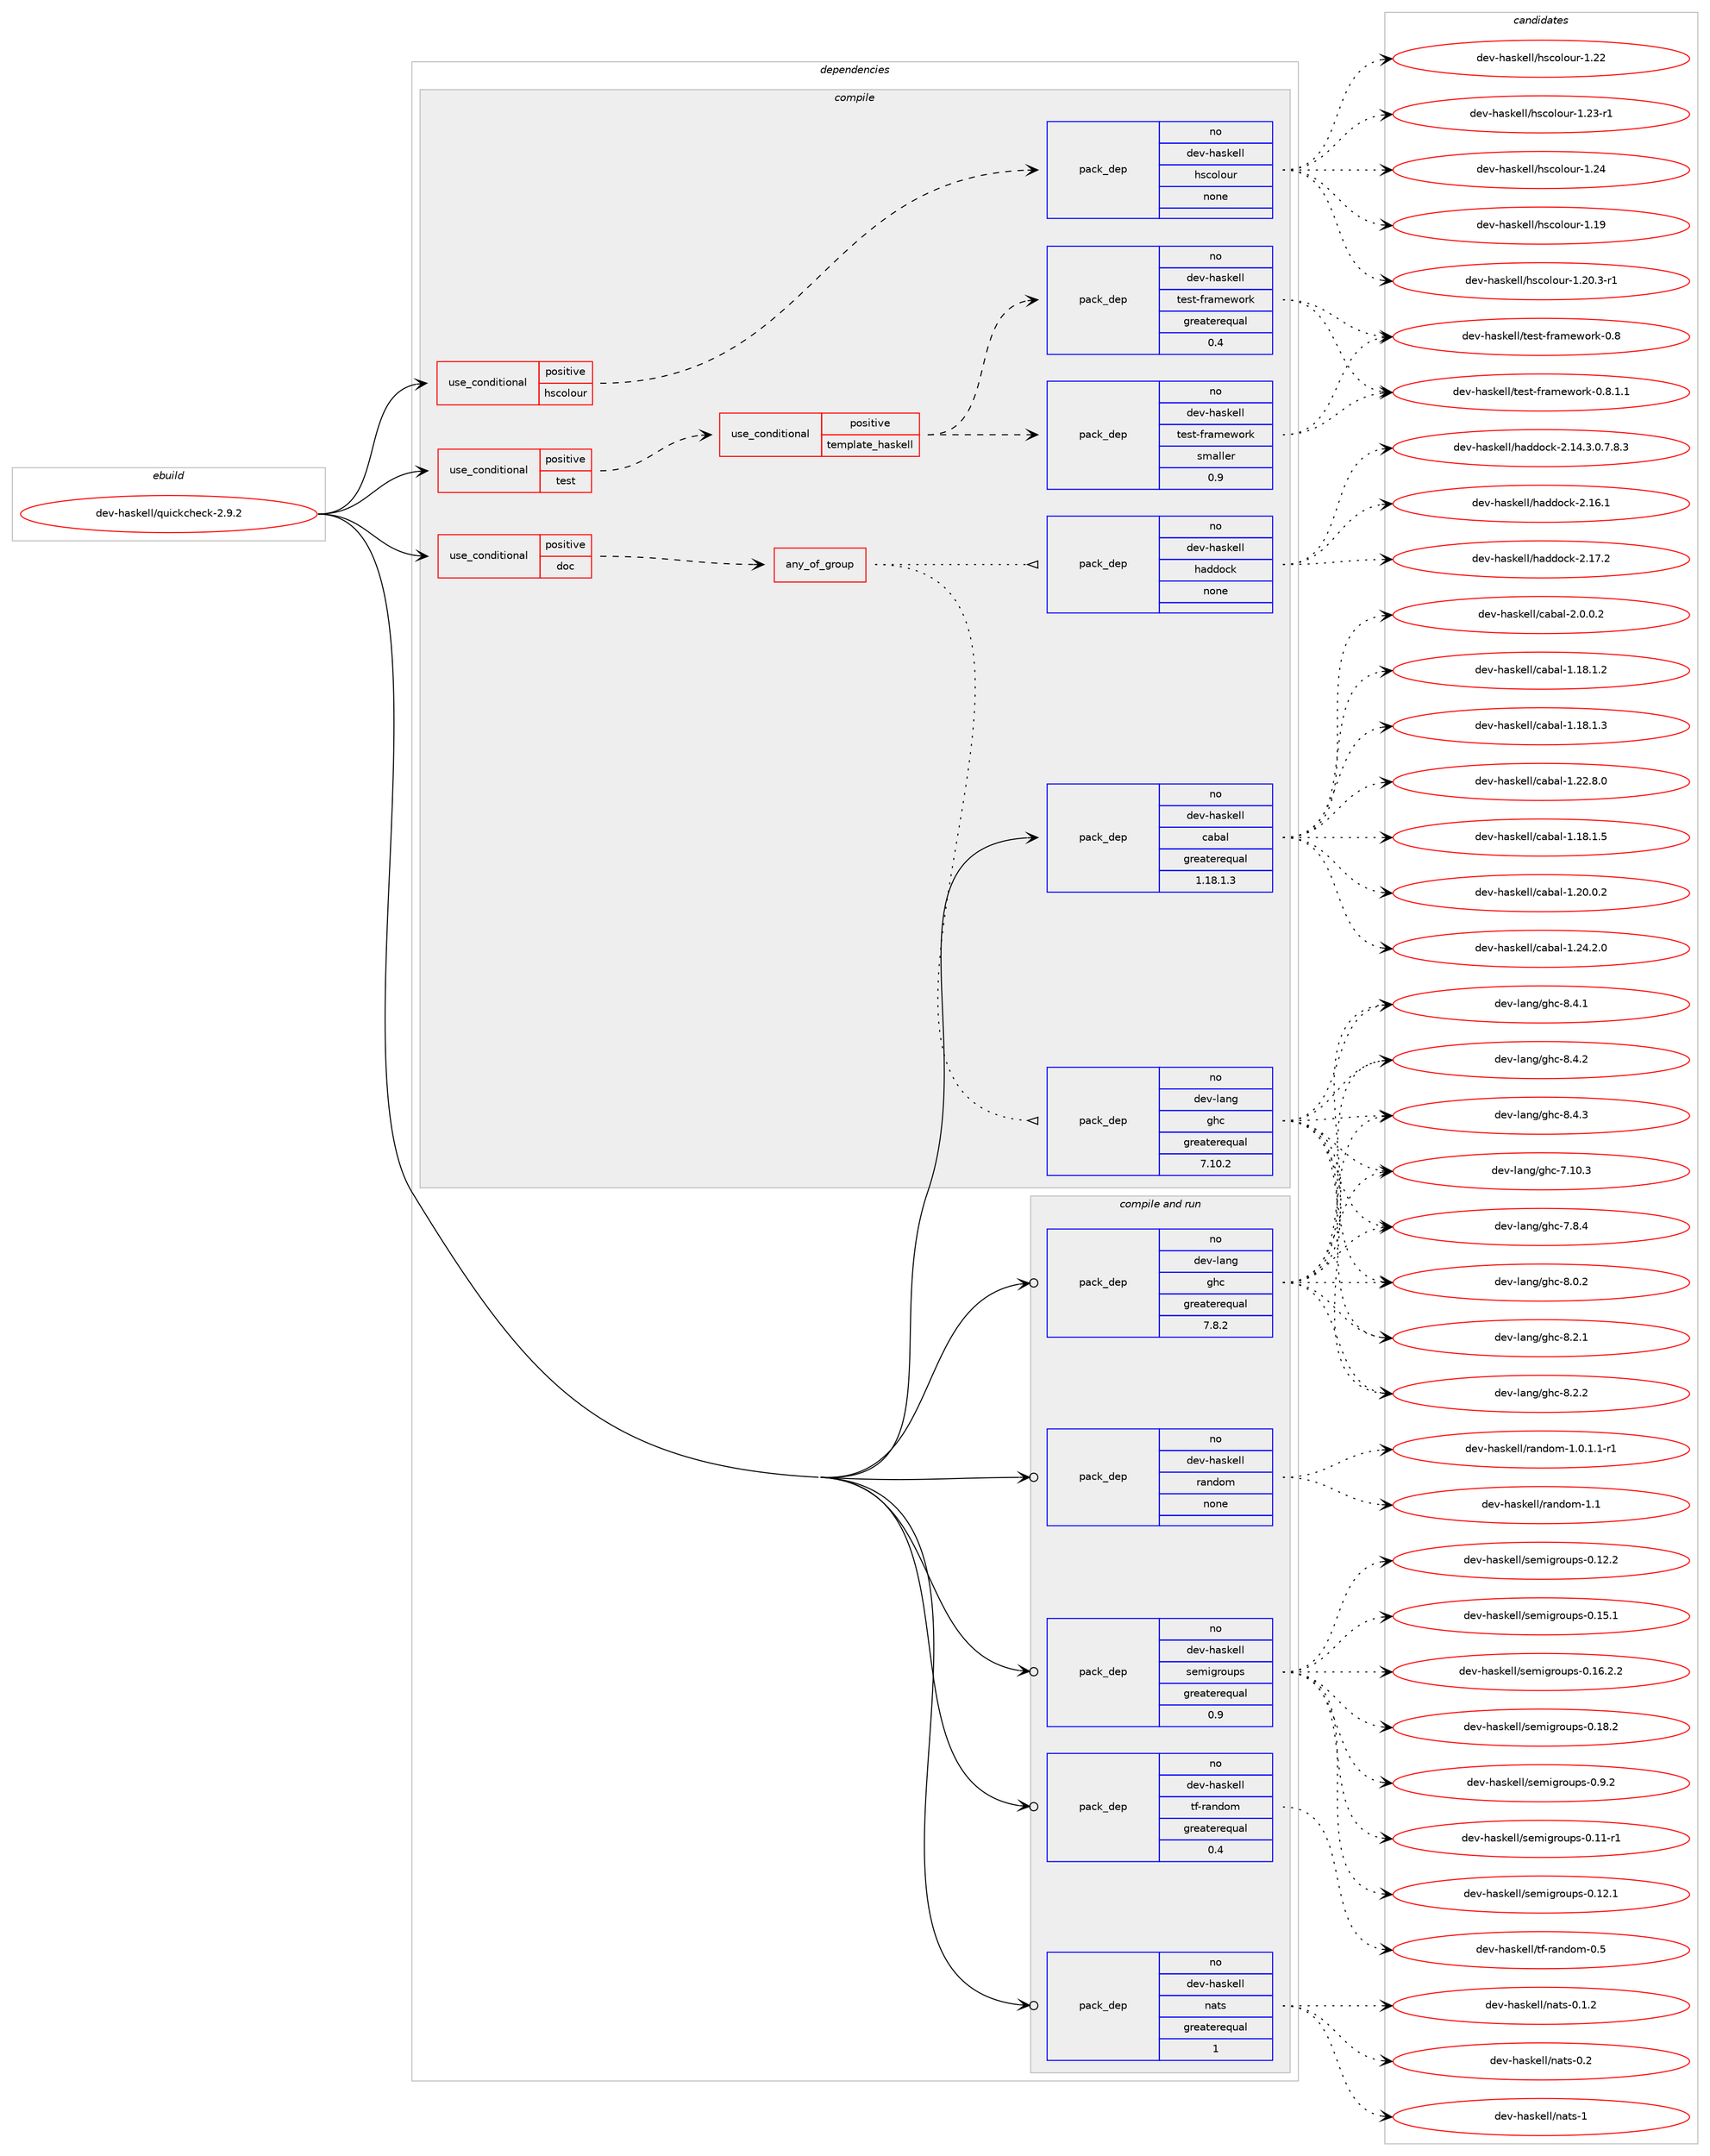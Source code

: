 digraph prolog {

# *************
# Graph options
# *************

newrank=true;
concentrate=true;
compound=true;
graph [rankdir=LR,fontname=Helvetica,fontsize=10,ranksep=1.5];#, ranksep=2.5, nodesep=0.2];
edge  [arrowhead=vee];
node  [fontname=Helvetica,fontsize=10];

# **********
# The ebuild
# **********

subgraph cluster_leftcol {
color=gray;
rank=same;
label=<<i>ebuild</i>>;
id [label="dev-haskell/quickcheck-2.9.2", color=red, width=4, href="../dev-haskell/quickcheck-2.9.2.svg"];
}

# ****************
# The dependencies
# ****************

subgraph cluster_midcol {
color=gray;
label=<<i>dependencies</i>>;
subgraph cluster_compile {
fillcolor="#eeeeee";
style=filled;
label=<<i>compile</i>>;
subgraph cond361151 {
dependency1342256 [label=<<TABLE BORDER="0" CELLBORDER="1" CELLSPACING="0" CELLPADDING="4"><TR><TD ROWSPAN="3" CELLPADDING="10">use_conditional</TD></TR><TR><TD>positive</TD></TR><TR><TD>doc</TD></TR></TABLE>>, shape=none, color=red];
subgraph any21432 {
dependency1342257 [label=<<TABLE BORDER="0" CELLBORDER="1" CELLSPACING="0" CELLPADDING="4"><TR><TD CELLPADDING="10">any_of_group</TD></TR></TABLE>>, shape=none, color=red];subgraph pack959121 {
dependency1342258 [label=<<TABLE BORDER="0" CELLBORDER="1" CELLSPACING="0" CELLPADDING="4" WIDTH="220"><TR><TD ROWSPAN="6" CELLPADDING="30">pack_dep</TD></TR><TR><TD WIDTH="110">no</TD></TR><TR><TD>dev-haskell</TD></TR><TR><TD>haddock</TD></TR><TR><TD>none</TD></TR><TR><TD></TD></TR></TABLE>>, shape=none, color=blue];
}
dependency1342257:e -> dependency1342258:w [weight=20,style="dotted",arrowhead="oinv"];
subgraph pack959122 {
dependency1342259 [label=<<TABLE BORDER="0" CELLBORDER="1" CELLSPACING="0" CELLPADDING="4" WIDTH="220"><TR><TD ROWSPAN="6" CELLPADDING="30">pack_dep</TD></TR><TR><TD WIDTH="110">no</TD></TR><TR><TD>dev-lang</TD></TR><TR><TD>ghc</TD></TR><TR><TD>greaterequal</TD></TR><TR><TD>7.10.2</TD></TR></TABLE>>, shape=none, color=blue];
}
dependency1342257:e -> dependency1342259:w [weight=20,style="dotted",arrowhead="oinv"];
}
dependency1342256:e -> dependency1342257:w [weight=20,style="dashed",arrowhead="vee"];
}
id:e -> dependency1342256:w [weight=20,style="solid",arrowhead="vee"];
subgraph cond361152 {
dependency1342260 [label=<<TABLE BORDER="0" CELLBORDER="1" CELLSPACING="0" CELLPADDING="4"><TR><TD ROWSPAN="3" CELLPADDING="10">use_conditional</TD></TR><TR><TD>positive</TD></TR><TR><TD>hscolour</TD></TR></TABLE>>, shape=none, color=red];
subgraph pack959123 {
dependency1342261 [label=<<TABLE BORDER="0" CELLBORDER="1" CELLSPACING="0" CELLPADDING="4" WIDTH="220"><TR><TD ROWSPAN="6" CELLPADDING="30">pack_dep</TD></TR><TR><TD WIDTH="110">no</TD></TR><TR><TD>dev-haskell</TD></TR><TR><TD>hscolour</TD></TR><TR><TD>none</TD></TR><TR><TD></TD></TR></TABLE>>, shape=none, color=blue];
}
dependency1342260:e -> dependency1342261:w [weight=20,style="dashed",arrowhead="vee"];
}
id:e -> dependency1342260:w [weight=20,style="solid",arrowhead="vee"];
subgraph cond361153 {
dependency1342262 [label=<<TABLE BORDER="0" CELLBORDER="1" CELLSPACING="0" CELLPADDING="4"><TR><TD ROWSPAN="3" CELLPADDING="10">use_conditional</TD></TR><TR><TD>positive</TD></TR><TR><TD>test</TD></TR></TABLE>>, shape=none, color=red];
subgraph cond361154 {
dependency1342263 [label=<<TABLE BORDER="0" CELLBORDER="1" CELLSPACING="0" CELLPADDING="4"><TR><TD ROWSPAN="3" CELLPADDING="10">use_conditional</TD></TR><TR><TD>positive</TD></TR><TR><TD>template_haskell</TD></TR></TABLE>>, shape=none, color=red];
subgraph pack959124 {
dependency1342264 [label=<<TABLE BORDER="0" CELLBORDER="1" CELLSPACING="0" CELLPADDING="4" WIDTH="220"><TR><TD ROWSPAN="6" CELLPADDING="30">pack_dep</TD></TR><TR><TD WIDTH="110">no</TD></TR><TR><TD>dev-haskell</TD></TR><TR><TD>test-framework</TD></TR><TR><TD>greaterequal</TD></TR><TR><TD>0.4</TD></TR></TABLE>>, shape=none, color=blue];
}
dependency1342263:e -> dependency1342264:w [weight=20,style="dashed",arrowhead="vee"];
subgraph pack959125 {
dependency1342265 [label=<<TABLE BORDER="0" CELLBORDER="1" CELLSPACING="0" CELLPADDING="4" WIDTH="220"><TR><TD ROWSPAN="6" CELLPADDING="30">pack_dep</TD></TR><TR><TD WIDTH="110">no</TD></TR><TR><TD>dev-haskell</TD></TR><TR><TD>test-framework</TD></TR><TR><TD>smaller</TD></TR><TR><TD>0.9</TD></TR></TABLE>>, shape=none, color=blue];
}
dependency1342263:e -> dependency1342265:w [weight=20,style="dashed",arrowhead="vee"];
}
dependency1342262:e -> dependency1342263:w [weight=20,style="dashed",arrowhead="vee"];
}
id:e -> dependency1342262:w [weight=20,style="solid",arrowhead="vee"];
subgraph pack959126 {
dependency1342266 [label=<<TABLE BORDER="0" CELLBORDER="1" CELLSPACING="0" CELLPADDING="4" WIDTH="220"><TR><TD ROWSPAN="6" CELLPADDING="30">pack_dep</TD></TR><TR><TD WIDTH="110">no</TD></TR><TR><TD>dev-haskell</TD></TR><TR><TD>cabal</TD></TR><TR><TD>greaterequal</TD></TR><TR><TD>1.18.1.3</TD></TR></TABLE>>, shape=none, color=blue];
}
id:e -> dependency1342266:w [weight=20,style="solid",arrowhead="vee"];
}
subgraph cluster_compileandrun {
fillcolor="#eeeeee";
style=filled;
label=<<i>compile and run</i>>;
subgraph pack959127 {
dependency1342267 [label=<<TABLE BORDER="0" CELLBORDER="1" CELLSPACING="0" CELLPADDING="4" WIDTH="220"><TR><TD ROWSPAN="6" CELLPADDING="30">pack_dep</TD></TR><TR><TD WIDTH="110">no</TD></TR><TR><TD>dev-haskell</TD></TR><TR><TD>nats</TD></TR><TR><TD>greaterequal</TD></TR><TR><TD>1</TD></TR></TABLE>>, shape=none, color=blue];
}
id:e -> dependency1342267:w [weight=20,style="solid",arrowhead="odotvee"];
subgraph pack959128 {
dependency1342268 [label=<<TABLE BORDER="0" CELLBORDER="1" CELLSPACING="0" CELLPADDING="4" WIDTH="220"><TR><TD ROWSPAN="6" CELLPADDING="30">pack_dep</TD></TR><TR><TD WIDTH="110">no</TD></TR><TR><TD>dev-haskell</TD></TR><TR><TD>random</TD></TR><TR><TD>none</TD></TR><TR><TD></TD></TR></TABLE>>, shape=none, color=blue];
}
id:e -> dependency1342268:w [weight=20,style="solid",arrowhead="odotvee"];
subgraph pack959129 {
dependency1342269 [label=<<TABLE BORDER="0" CELLBORDER="1" CELLSPACING="0" CELLPADDING="4" WIDTH="220"><TR><TD ROWSPAN="6" CELLPADDING="30">pack_dep</TD></TR><TR><TD WIDTH="110">no</TD></TR><TR><TD>dev-haskell</TD></TR><TR><TD>semigroups</TD></TR><TR><TD>greaterequal</TD></TR><TR><TD>0.9</TD></TR></TABLE>>, shape=none, color=blue];
}
id:e -> dependency1342269:w [weight=20,style="solid",arrowhead="odotvee"];
subgraph pack959130 {
dependency1342270 [label=<<TABLE BORDER="0" CELLBORDER="1" CELLSPACING="0" CELLPADDING="4" WIDTH="220"><TR><TD ROWSPAN="6" CELLPADDING="30">pack_dep</TD></TR><TR><TD WIDTH="110">no</TD></TR><TR><TD>dev-haskell</TD></TR><TR><TD>tf-random</TD></TR><TR><TD>greaterequal</TD></TR><TR><TD>0.4</TD></TR></TABLE>>, shape=none, color=blue];
}
id:e -> dependency1342270:w [weight=20,style="solid",arrowhead="odotvee"];
subgraph pack959131 {
dependency1342271 [label=<<TABLE BORDER="0" CELLBORDER="1" CELLSPACING="0" CELLPADDING="4" WIDTH="220"><TR><TD ROWSPAN="6" CELLPADDING="30">pack_dep</TD></TR><TR><TD WIDTH="110">no</TD></TR><TR><TD>dev-lang</TD></TR><TR><TD>ghc</TD></TR><TR><TD>greaterequal</TD></TR><TR><TD>7.8.2</TD></TR></TABLE>>, shape=none, color=blue];
}
id:e -> dependency1342271:w [weight=20,style="solid",arrowhead="odotvee"];
}
subgraph cluster_run {
fillcolor="#eeeeee";
style=filled;
label=<<i>run</i>>;
}
}

# **************
# The candidates
# **************

subgraph cluster_choices {
rank=same;
color=gray;
label=<<i>candidates</i>>;

subgraph choice959121 {
color=black;
nodesep=1;
choice1001011184510497115107101108108471049710010011199107455046495246514648465546564651 [label="dev-haskell/haddock-2.14.3.0.7.8.3", color=red, width=4,href="../dev-haskell/haddock-2.14.3.0.7.8.3.svg"];
choice100101118451049711510710110810847104971001001119910745504649544649 [label="dev-haskell/haddock-2.16.1", color=red, width=4,href="../dev-haskell/haddock-2.16.1.svg"];
choice100101118451049711510710110810847104971001001119910745504649554650 [label="dev-haskell/haddock-2.17.2", color=red, width=4,href="../dev-haskell/haddock-2.17.2.svg"];
dependency1342258:e -> choice1001011184510497115107101108108471049710010011199107455046495246514648465546564651:w [style=dotted,weight="100"];
dependency1342258:e -> choice100101118451049711510710110810847104971001001119910745504649544649:w [style=dotted,weight="100"];
dependency1342258:e -> choice100101118451049711510710110810847104971001001119910745504649554650:w [style=dotted,weight="100"];
}
subgraph choice959122 {
color=black;
nodesep=1;
choice1001011184510897110103471031049945554649484651 [label="dev-lang/ghc-7.10.3", color=red, width=4,href="../dev-lang/ghc-7.10.3.svg"];
choice10010111845108971101034710310499455546564652 [label="dev-lang/ghc-7.8.4", color=red, width=4,href="../dev-lang/ghc-7.8.4.svg"];
choice10010111845108971101034710310499455646484650 [label="dev-lang/ghc-8.0.2", color=red, width=4,href="../dev-lang/ghc-8.0.2.svg"];
choice10010111845108971101034710310499455646504649 [label="dev-lang/ghc-8.2.1", color=red, width=4,href="../dev-lang/ghc-8.2.1.svg"];
choice10010111845108971101034710310499455646504650 [label="dev-lang/ghc-8.2.2", color=red, width=4,href="../dev-lang/ghc-8.2.2.svg"];
choice10010111845108971101034710310499455646524649 [label="dev-lang/ghc-8.4.1", color=red, width=4,href="../dev-lang/ghc-8.4.1.svg"];
choice10010111845108971101034710310499455646524650 [label="dev-lang/ghc-8.4.2", color=red, width=4,href="../dev-lang/ghc-8.4.2.svg"];
choice10010111845108971101034710310499455646524651 [label="dev-lang/ghc-8.4.3", color=red, width=4,href="../dev-lang/ghc-8.4.3.svg"];
dependency1342259:e -> choice1001011184510897110103471031049945554649484651:w [style=dotted,weight="100"];
dependency1342259:e -> choice10010111845108971101034710310499455546564652:w [style=dotted,weight="100"];
dependency1342259:e -> choice10010111845108971101034710310499455646484650:w [style=dotted,weight="100"];
dependency1342259:e -> choice10010111845108971101034710310499455646504649:w [style=dotted,weight="100"];
dependency1342259:e -> choice10010111845108971101034710310499455646504650:w [style=dotted,weight="100"];
dependency1342259:e -> choice10010111845108971101034710310499455646524649:w [style=dotted,weight="100"];
dependency1342259:e -> choice10010111845108971101034710310499455646524650:w [style=dotted,weight="100"];
dependency1342259:e -> choice10010111845108971101034710310499455646524651:w [style=dotted,weight="100"];
}
subgraph choice959123 {
color=black;
nodesep=1;
choice100101118451049711510710110810847104115991111081111171144549464957 [label="dev-haskell/hscolour-1.19", color=red, width=4,href="../dev-haskell/hscolour-1.19.svg"];
choice10010111845104971151071011081084710411599111108111117114454946504846514511449 [label="dev-haskell/hscolour-1.20.3-r1", color=red, width=4,href="../dev-haskell/hscolour-1.20.3-r1.svg"];
choice100101118451049711510710110810847104115991111081111171144549465050 [label="dev-haskell/hscolour-1.22", color=red, width=4,href="../dev-haskell/hscolour-1.22.svg"];
choice1001011184510497115107101108108471041159911110811111711445494650514511449 [label="dev-haskell/hscolour-1.23-r1", color=red, width=4,href="../dev-haskell/hscolour-1.23-r1.svg"];
choice100101118451049711510710110810847104115991111081111171144549465052 [label="dev-haskell/hscolour-1.24", color=red, width=4,href="../dev-haskell/hscolour-1.24.svg"];
dependency1342261:e -> choice100101118451049711510710110810847104115991111081111171144549464957:w [style=dotted,weight="100"];
dependency1342261:e -> choice10010111845104971151071011081084710411599111108111117114454946504846514511449:w [style=dotted,weight="100"];
dependency1342261:e -> choice100101118451049711510710110810847104115991111081111171144549465050:w [style=dotted,weight="100"];
dependency1342261:e -> choice1001011184510497115107101108108471041159911110811111711445494650514511449:w [style=dotted,weight="100"];
dependency1342261:e -> choice100101118451049711510710110810847104115991111081111171144549465052:w [style=dotted,weight="100"];
}
subgraph choice959124 {
color=black;
nodesep=1;
choice100101118451049711510710110810847116101115116451021149710910111911111410745484656 [label="dev-haskell/test-framework-0.8", color=red, width=4,href="../dev-haskell/test-framework-0.8.svg"];
choice10010111845104971151071011081084711610111511645102114971091011191111141074548465646494649 [label="dev-haskell/test-framework-0.8.1.1", color=red, width=4,href="../dev-haskell/test-framework-0.8.1.1.svg"];
dependency1342264:e -> choice100101118451049711510710110810847116101115116451021149710910111911111410745484656:w [style=dotted,weight="100"];
dependency1342264:e -> choice10010111845104971151071011081084711610111511645102114971091011191111141074548465646494649:w [style=dotted,weight="100"];
}
subgraph choice959125 {
color=black;
nodesep=1;
choice100101118451049711510710110810847116101115116451021149710910111911111410745484656 [label="dev-haskell/test-framework-0.8", color=red, width=4,href="../dev-haskell/test-framework-0.8.svg"];
choice10010111845104971151071011081084711610111511645102114971091011191111141074548465646494649 [label="dev-haskell/test-framework-0.8.1.1", color=red, width=4,href="../dev-haskell/test-framework-0.8.1.1.svg"];
dependency1342265:e -> choice100101118451049711510710110810847116101115116451021149710910111911111410745484656:w [style=dotted,weight="100"];
dependency1342265:e -> choice10010111845104971151071011081084711610111511645102114971091011191111141074548465646494649:w [style=dotted,weight="100"];
}
subgraph choice959126 {
color=black;
nodesep=1;
choice10010111845104971151071011081084799979897108454946495646494650 [label="dev-haskell/cabal-1.18.1.2", color=red, width=4,href="../dev-haskell/cabal-1.18.1.2.svg"];
choice10010111845104971151071011081084799979897108454946495646494651 [label="dev-haskell/cabal-1.18.1.3", color=red, width=4,href="../dev-haskell/cabal-1.18.1.3.svg"];
choice10010111845104971151071011081084799979897108454946495646494653 [label="dev-haskell/cabal-1.18.1.5", color=red, width=4,href="../dev-haskell/cabal-1.18.1.5.svg"];
choice10010111845104971151071011081084799979897108454946504846484650 [label="dev-haskell/cabal-1.20.0.2", color=red, width=4,href="../dev-haskell/cabal-1.20.0.2.svg"];
choice10010111845104971151071011081084799979897108454946505046564648 [label="dev-haskell/cabal-1.22.8.0", color=red, width=4,href="../dev-haskell/cabal-1.22.8.0.svg"];
choice10010111845104971151071011081084799979897108454946505246504648 [label="dev-haskell/cabal-1.24.2.0", color=red, width=4,href="../dev-haskell/cabal-1.24.2.0.svg"];
choice100101118451049711510710110810847999798971084550464846484650 [label="dev-haskell/cabal-2.0.0.2", color=red, width=4,href="../dev-haskell/cabal-2.0.0.2.svg"];
dependency1342266:e -> choice10010111845104971151071011081084799979897108454946495646494650:w [style=dotted,weight="100"];
dependency1342266:e -> choice10010111845104971151071011081084799979897108454946495646494651:w [style=dotted,weight="100"];
dependency1342266:e -> choice10010111845104971151071011081084799979897108454946495646494653:w [style=dotted,weight="100"];
dependency1342266:e -> choice10010111845104971151071011081084799979897108454946504846484650:w [style=dotted,weight="100"];
dependency1342266:e -> choice10010111845104971151071011081084799979897108454946505046564648:w [style=dotted,weight="100"];
dependency1342266:e -> choice10010111845104971151071011081084799979897108454946505246504648:w [style=dotted,weight="100"];
dependency1342266:e -> choice100101118451049711510710110810847999798971084550464846484650:w [style=dotted,weight="100"];
}
subgraph choice959127 {
color=black;
nodesep=1;
choice10010111845104971151071011081084711097116115454846494650 [label="dev-haskell/nats-0.1.2", color=red, width=4,href="../dev-haskell/nats-0.1.2.svg"];
choice1001011184510497115107101108108471109711611545484650 [label="dev-haskell/nats-0.2", color=red, width=4,href="../dev-haskell/nats-0.2.svg"];
choice100101118451049711510710110810847110971161154549 [label="dev-haskell/nats-1", color=red, width=4,href="../dev-haskell/nats-1.svg"];
dependency1342267:e -> choice10010111845104971151071011081084711097116115454846494650:w [style=dotted,weight="100"];
dependency1342267:e -> choice1001011184510497115107101108108471109711611545484650:w [style=dotted,weight="100"];
dependency1342267:e -> choice100101118451049711510710110810847110971161154549:w [style=dotted,weight="100"];
}
subgraph choice959128 {
color=black;
nodesep=1;
choice1001011184510497115107101108108471149711010011110945494648464946494511449 [label="dev-haskell/random-1.0.1.1-r1", color=red, width=4,href="../dev-haskell/random-1.0.1.1-r1.svg"];
choice1001011184510497115107101108108471149711010011110945494649 [label="dev-haskell/random-1.1", color=red, width=4,href="../dev-haskell/random-1.1.svg"];
dependency1342268:e -> choice1001011184510497115107101108108471149711010011110945494648464946494511449:w [style=dotted,weight="100"];
dependency1342268:e -> choice1001011184510497115107101108108471149711010011110945494649:w [style=dotted,weight="100"];
}
subgraph choice959129 {
color=black;
nodesep=1;
choice10010111845104971151071011081084711510110910510311411111711211545484649494511449 [label="dev-haskell/semigroups-0.11-r1", color=red, width=4,href="../dev-haskell/semigroups-0.11-r1.svg"];
choice10010111845104971151071011081084711510110910510311411111711211545484649504649 [label="dev-haskell/semigroups-0.12.1", color=red, width=4,href="../dev-haskell/semigroups-0.12.1.svg"];
choice10010111845104971151071011081084711510110910510311411111711211545484649504650 [label="dev-haskell/semigroups-0.12.2", color=red, width=4,href="../dev-haskell/semigroups-0.12.2.svg"];
choice10010111845104971151071011081084711510110910510311411111711211545484649534649 [label="dev-haskell/semigroups-0.15.1", color=red, width=4,href="../dev-haskell/semigroups-0.15.1.svg"];
choice100101118451049711510710110810847115101109105103114111117112115454846495446504650 [label="dev-haskell/semigroups-0.16.2.2", color=red, width=4,href="../dev-haskell/semigroups-0.16.2.2.svg"];
choice10010111845104971151071011081084711510110910510311411111711211545484649564650 [label="dev-haskell/semigroups-0.18.2", color=red, width=4,href="../dev-haskell/semigroups-0.18.2.svg"];
choice100101118451049711510710110810847115101109105103114111117112115454846574650 [label="dev-haskell/semigroups-0.9.2", color=red, width=4,href="../dev-haskell/semigroups-0.9.2.svg"];
dependency1342269:e -> choice10010111845104971151071011081084711510110910510311411111711211545484649494511449:w [style=dotted,weight="100"];
dependency1342269:e -> choice10010111845104971151071011081084711510110910510311411111711211545484649504649:w [style=dotted,weight="100"];
dependency1342269:e -> choice10010111845104971151071011081084711510110910510311411111711211545484649504650:w [style=dotted,weight="100"];
dependency1342269:e -> choice10010111845104971151071011081084711510110910510311411111711211545484649534649:w [style=dotted,weight="100"];
dependency1342269:e -> choice100101118451049711510710110810847115101109105103114111117112115454846495446504650:w [style=dotted,weight="100"];
dependency1342269:e -> choice10010111845104971151071011081084711510110910510311411111711211545484649564650:w [style=dotted,weight="100"];
dependency1342269:e -> choice100101118451049711510710110810847115101109105103114111117112115454846574650:w [style=dotted,weight="100"];
}
subgraph choice959130 {
color=black;
nodesep=1;
choice100101118451049711510710110810847116102451149711010011110945484653 [label="dev-haskell/tf-random-0.5", color=red, width=4,href="../dev-haskell/tf-random-0.5.svg"];
dependency1342270:e -> choice100101118451049711510710110810847116102451149711010011110945484653:w [style=dotted,weight="100"];
}
subgraph choice959131 {
color=black;
nodesep=1;
choice1001011184510897110103471031049945554649484651 [label="dev-lang/ghc-7.10.3", color=red, width=4,href="../dev-lang/ghc-7.10.3.svg"];
choice10010111845108971101034710310499455546564652 [label="dev-lang/ghc-7.8.4", color=red, width=4,href="../dev-lang/ghc-7.8.4.svg"];
choice10010111845108971101034710310499455646484650 [label="dev-lang/ghc-8.0.2", color=red, width=4,href="../dev-lang/ghc-8.0.2.svg"];
choice10010111845108971101034710310499455646504649 [label="dev-lang/ghc-8.2.1", color=red, width=4,href="../dev-lang/ghc-8.2.1.svg"];
choice10010111845108971101034710310499455646504650 [label="dev-lang/ghc-8.2.2", color=red, width=4,href="../dev-lang/ghc-8.2.2.svg"];
choice10010111845108971101034710310499455646524649 [label="dev-lang/ghc-8.4.1", color=red, width=4,href="../dev-lang/ghc-8.4.1.svg"];
choice10010111845108971101034710310499455646524650 [label="dev-lang/ghc-8.4.2", color=red, width=4,href="../dev-lang/ghc-8.4.2.svg"];
choice10010111845108971101034710310499455646524651 [label="dev-lang/ghc-8.4.3", color=red, width=4,href="../dev-lang/ghc-8.4.3.svg"];
dependency1342271:e -> choice1001011184510897110103471031049945554649484651:w [style=dotted,weight="100"];
dependency1342271:e -> choice10010111845108971101034710310499455546564652:w [style=dotted,weight="100"];
dependency1342271:e -> choice10010111845108971101034710310499455646484650:w [style=dotted,weight="100"];
dependency1342271:e -> choice10010111845108971101034710310499455646504649:w [style=dotted,weight="100"];
dependency1342271:e -> choice10010111845108971101034710310499455646504650:w [style=dotted,weight="100"];
dependency1342271:e -> choice10010111845108971101034710310499455646524649:w [style=dotted,weight="100"];
dependency1342271:e -> choice10010111845108971101034710310499455646524650:w [style=dotted,weight="100"];
dependency1342271:e -> choice10010111845108971101034710310499455646524651:w [style=dotted,weight="100"];
}
}

}
